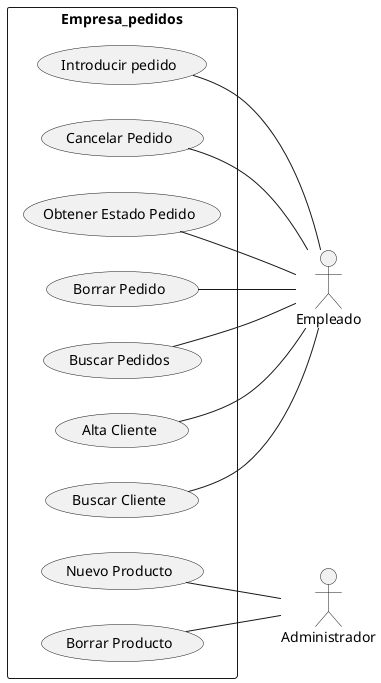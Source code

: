 @startuml
left to right direction
rectangle Empresa_pedidos{
(Introducir pedido)
(Cancelar Pedido)
(Obtener Estado Pedido)
(Borrar Pedido)
(Buscar Pedidos)
(Alta Cliente)
(Buscar Cliente)
(Nuevo Producto)
(Borrar Producto)
}
(Introducir pedido)--:Empleado:
(Cancelar Pedido)--:Empleado:
(Obtener Estado Pedido)--:Empleado:
(Borrar Pedido)--:Empleado:
(Buscar Pedidos)--:Empleado:
(Buscar Cliente)--:Empleado:
(Alta Cliente)--:Empleado:
(Nuevo Producto)--:Administrador:
(Borrar Producto)--:Administrador:
@enduml